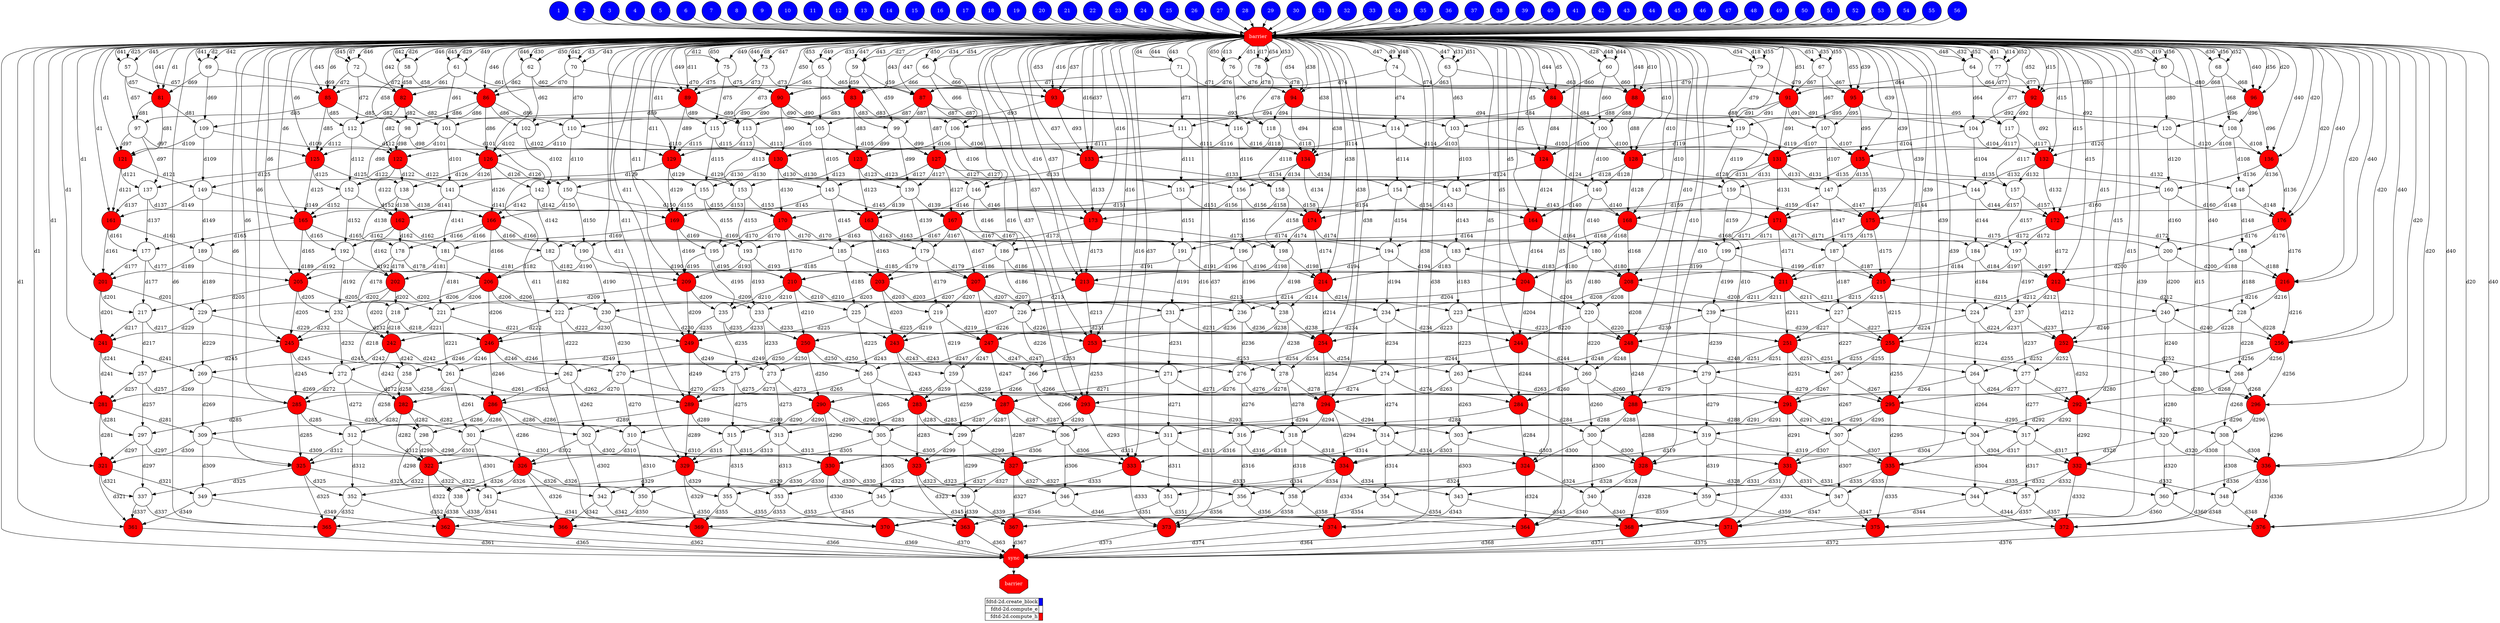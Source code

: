 digraph {
  rankdir=TB;
  labeljust="l";
  subgraph dependence_graph {
    ranksep=0.20;
    node[height=0.75];

1[shape=circle, style=filled fillcolor="#0000ff" fontcolor="#ffffff"];
2[shape=circle, style=filled fillcolor="#0000ff" fontcolor="#ffffff"];
3[shape=circle, style=filled fillcolor="#0000ff" fontcolor="#ffffff"];
4[shape=circle, style=filled fillcolor="#0000ff" fontcolor="#ffffff"];
5[shape=circle, style=filled fillcolor="#0000ff" fontcolor="#ffffff"];
6[shape=circle, style=filled fillcolor="#0000ff" fontcolor="#ffffff"];
7[shape=circle, style=filled fillcolor="#0000ff" fontcolor="#ffffff"];
8[shape=circle, style=filled fillcolor="#0000ff" fontcolor="#ffffff"];
9[shape=circle, style=filled fillcolor="#0000ff" fontcolor="#ffffff"];
10[shape=circle, style=filled fillcolor="#0000ff" fontcolor="#ffffff"];
11[shape=circle, style=filled fillcolor="#0000ff" fontcolor="#ffffff"];
12[shape=circle, style=filled fillcolor="#0000ff" fontcolor="#ffffff"];
13[shape=circle, style=filled fillcolor="#0000ff" fontcolor="#ffffff"];
14[shape=circle, style=filled fillcolor="#0000ff" fontcolor="#ffffff"];
15[shape=circle, style=filled fillcolor="#0000ff" fontcolor="#ffffff"];
16[shape=circle, style=filled fillcolor="#0000ff" fontcolor="#ffffff"];
17[shape=circle, style=filled fillcolor="#0000ff" fontcolor="#ffffff"];
18[shape=circle, style=filled fillcolor="#0000ff" fontcolor="#ffffff"];
19[shape=circle, style=filled fillcolor="#0000ff" fontcolor="#ffffff"];
20[shape=circle, style=filled fillcolor="#0000ff" fontcolor="#ffffff"];
21[shape=circle, style=filled fillcolor="#0000ff" fontcolor="#ffffff"];
22[shape=circle, style=filled fillcolor="#0000ff" fontcolor="#ffffff"];
23[shape=circle, style=filled fillcolor="#0000ff" fontcolor="#ffffff"];
24[shape=circle, style=filled fillcolor="#0000ff" fontcolor="#ffffff"];
25[shape=circle, style=filled fillcolor="#0000ff" fontcolor="#ffffff"];
26[shape=circle, style=filled fillcolor="#0000ff" fontcolor="#ffffff"];
27[shape=circle, style=filled fillcolor="#0000ff" fontcolor="#ffffff"];
28[shape=circle, style=filled fillcolor="#0000ff" fontcolor="#ffffff"];
29[shape=circle, style=filled fillcolor="#0000ff" fontcolor="#ffffff"];
30[shape=circle, style=filled fillcolor="#0000ff" fontcolor="#ffffff"];
31[shape=circle, style=filled fillcolor="#0000ff" fontcolor="#ffffff"];
32[shape=circle, style=filled fillcolor="#0000ff" fontcolor="#ffffff"];
33[shape=circle, style=filled fillcolor="#0000ff" fontcolor="#ffffff"];
34[shape=circle, style=filled fillcolor="#0000ff" fontcolor="#ffffff"];
35[shape=circle, style=filled fillcolor="#0000ff" fontcolor="#ffffff"];
36[shape=circle, style=filled fillcolor="#0000ff" fontcolor="#ffffff"];
37[shape=circle, style=filled fillcolor="#0000ff" fontcolor="#ffffff"];
38[shape=circle, style=filled fillcolor="#0000ff" fontcolor="#ffffff"];
39[shape=circle, style=filled fillcolor="#0000ff" fontcolor="#ffffff"];
40[shape=circle, style=filled fillcolor="#0000ff" fontcolor="#ffffff"];
41[shape=circle, style=filled fillcolor="#0000ff" fontcolor="#ffffff"];
42[shape=circle, style=filled fillcolor="#0000ff" fontcolor="#ffffff"];
43[shape=circle, style=filled fillcolor="#0000ff" fontcolor="#ffffff"];
44[shape=circle, style=filled fillcolor="#0000ff" fontcolor="#ffffff"];
45[shape=circle, style=filled fillcolor="#0000ff" fontcolor="#ffffff"];
46[shape=circle, style=filled fillcolor="#0000ff" fontcolor="#ffffff"];
47[shape=circle, style=filled fillcolor="#0000ff" fontcolor="#ffffff"];
48[shape=circle, style=filled fillcolor="#0000ff" fontcolor="#ffffff"];
49[shape=circle, style=filled fillcolor="#0000ff" fontcolor="#ffffff"];
50[shape=circle, style=filled fillcolor="#0000ff" fontcolor="#ffffff"];
51[shape=circle, style=filled fillcolor="#0000ff" fontcolor="#ffffff"];
52[shape=circle, style=filled fillcolor="#0000ff" fontcolor="#ffffff"];
53[shape=circle, style=filled fillcolor="#0000ff" fontcolor="#ffffff"];
54[shape=circle, style=filled fillcolor="#0000ff" fontcolor="#ffffff"];
55[shape=circle, style=filled fillcolor="#0000ff" fontcolor="#ffffff"];
56[shape=circle, style=filled fillcolor="#0000ff" fontcolor="#ffffff"];
Synchro1[label="barrier", shape=octagon, style=filled fillcolor="#ff0000" fontcolor="#FFFFFF"];
1 -> Synchro1;
8 -> Synchro1;
13 -> Synchro1;
46 -> Synchro1;
43 -> Synchro1;
21 -> Synchro1;
19 -> Synchro1;
56 -> Synchro1;
22 -> Synchro1;
37 -> Synchro1;
5 -> Synchro1;
20 -> Synchro1;
7 -> Synchro1;
10 -> Synchro1;
30 -> Synchro1;
34 -> Synchro1;
36 -> Synchro1;
54 -> Synchro1;
55 -> Synchro1;
41 -> Synchro1;
53 -> Synchro1;
9 -> Synchro1;
23 -> Synchro1;
35 -> Synchro1;
15 -> Synchro1;
27 -> Synchro1;
11 -> Synchro1;
4 -> Synchro1;
33 -> Synchro1;
40 -> Synchro1;
16 -> Synchro1;
32 -> Synchro1;
28 -> Synchro1;
6 -> Synchro1;
18 -> Synchro1;
47 -> Synchro1;
49 -> Synchro1;
50 -> Synchro1;
48 -> Synchro1;
31 -> Synchro1;
52 -> Synchro1;
39 -> Synchro1;
14 -> Synchro1;
51 -> Synchro1;
12 -> Synchro1;
42 -> Synchro1;
45 -> Synchro1;
3 -> Synchro1;
2 -> Synchro1;
25 -> Synchro1;
29 -> Synchro1;
17 -> Synchro1;
44 -> Synchro1;
24 -> Synchro1;
26 -> Synchro1;
38 -> Synchro1;
57[shape=circle, style=filled fillcolor="#ffffff" fontcolor="#000000"];
Synchro1 -> 57[ label="d25" ];
Synchro1 -> 57[ label="d45" ];
Synchro1 -> 57[ label="d41" ];
58[shape=circle, style=filled fillcolor="#ffffff" fontcolor="#000000"];
Synchro1 -> 58[ label="d26" ];
Synchro1 -> 58[ label="d46" ];
Synchro1 -> 58[ label="d42" ];
59[shape=circle, style=filled fillcolor="#ffffff" fontcolor="#000000"];
Synchro1 -> 59[ label="d27" ];
Synchro1 -> 59[ label="d47" ];
Synchro1 -> 59[ label="d43" ];
60[shape=circle, style=filled fillcolor="#ffffff" fontcolor="#000000"];
Synchro1 -> 60[ label="d28" ];
Synchro1 -> 60[ label="d48" ];
Synchro1 -> 60[ label="d44" ];
61[shape=circle, style=filled fillcolor="#ffffff" fontcolor="#000000"];
Synchro1 -> 61[ label="d29" ];
Synchro1 -> 61[ label="d49" ];
Synchro1 -> 61[ label="d45" ];
62[shape=circle, style=filled fillcolor="#ffffff" fontcolor="#000000"];
Synchro1 -> 62[ label="d30" ];
Synchro1 -> 62[ label="d50" ];
Synchro1 -> 62[ label="d46" ];
63[shape=circle, style=filled fillcolor="#ffffff" fontcolor="#000000"];
Synchro1 -> 63[ label="d31" ];
Synchro1 -> 63[ label="d51" ];
Synchro1 -> 63[ label="d47" ];
64[shape=circle, style=filled fillcolor="#ffffff" fontcolor="#000000"];
Synchro1 -> 64[ label="d32" ];
Synchro1 -> 64[ label="d52" ];
Synchro1 -> 64[ label="d48" ];
65[shape=circle, style=filled fillcolor="#ffffff" fontcolor="#000000"];
Synchro1 -> 65[ label="d33" ];
Synchro1 -> 65[ label="d53" ];
Synchro1 -> 65[ label="d49" ];
66[shape=circle, style=filled fillcolor="#ffffff" fontcolor="#000000"];
Synchro1 -> 66[ label="d34" ];
Synchro1 -> 66[ label="d54" ];
Synchro1 -> 66[ label="d50" ];
67[shape=circle, style=filled fillcolor="#ffffff" fontcolor="#000000"];
Synchro1 -> 67[ label="d35" ];
Synchro1 -> 67[ label="d55" ];
Synchro1 -> 67[ label="d51" ];
68[shape=circle, style=filled fillcolor="#ffffff" fontcolor="#000000"];
Synchro1 -> 68[ label="d36" ];
Synchro1 -> 68[ label="d56" ];
Synchro1 -> 68[ label="d52" ];
69[shape=circle, style=filled fillcolor="#ffffff" fontcolor="#000000"];
Synchro1 -> 69[ label="d2" ];
Synchro1 -> 69[ label="d42" ];
Synchro1 -> 69[ label="d41" ];
70[shape=circle, style=filled fillcolor="#ffffff" fontcolor="#000000"];
Synchro1 -> 70[ label="d3" ];
Synchro1 -> 70[ label="d43" ];
Synchro1 -> 70[ label="d42" ];
71[shape=circle, style=filled fillcolor="#ffffff" fontcolor="#000000"];
Synchro1 -> 71[ label="d4" ];
Synchro1 -> 71[ label="d44" ];
Synchro1 -> 71[ label="d43" ];
72[shape=circle, style=filled fillcolor="#ffffff" fontcolor="#000000"];
Synchro1 -> 72[ label="d7" ];
Synchro1 -> 72[ label="d46" ];
Synchro1 -> 72[ label="d45" ];
73[shape=circle, style=filled fillcolor="#ffffff" fontcolor="#000000"];
Synchro1 -> 73[ label="d8" ];
Synchro1 -> 73[ label="d47" ];
Synchro1 -> 73[ label="d46" ];
74[shape=circle, style=filled fillcolor="#ffffff" fontcolor="#000000"];
Synchro1 -> 74[ label="d9" ];
Synchro1 -> 74[ label="d48" ];
Synchro1 -> 74[ label="d47" ];
75[shape=circle, style=filled fillcolor="#ffffff" fontcolor="#000000"];
Synchro1 -> 75[ label="d12" ];
Synchro1 -> 75[ label="d50" ];
Synchro1 -> 75[ label="d49" ];
76[shape=circle, style=filled fillcolor="#ffffff" fontcolor="#000000"];
Synchro1 -> 76[ label="d13" ];
Synchro1 -> 76[ label="d51" ];
Synchro1 -> 76[ label="d50" ];
77[shape=circle, style=filled fillcolor="#ffffff" fontcolor="#000000"];
Synchro1 -> 77[ label="d14" ];
Synchro1 -> 77[ label="d52" ];
Synchro1 -> 77[ label="d51" ];
78[shape=circle, style=filled fillcolor="#ffffff" fontcolor="#000000"];
Synchro1 -> 78[ label="d17" ];
Synchro1 -> 78[ label="d54" ];
Synchro1 -> 78[ label="d53" ];
79[shape=circle, style=filled fillcolor="#ffffff" fontcolor="#000000"];
Synchro1 -> 79[ label="d18" ];
Synchro1 -> 79[ label="d55" ];
Synchro1 -> 79[ label="d54" ];
80[shape=circle, style=filled fillcolor="#ffffff" fontcolor="#000000"];
Synchro1 -> 80[ label="d19" ];
Synchro1 -> 80[ label="d56" ];
Synchro1 -> 80[ label="d55" ];
81[shape=circle, style=filled fillcolor="#ff0000" fontcolor="#000000"];
Synchro1 -> 81[ label="d41" ];
69 -> 81[ label="d69" ];
Synchro1 -> 81[ label="d1" ];
57 -> 81[ label="d57" ];
82[shape=circle, style=filled fillcolor="#ff0000" fontcolor="#000000"];
Synchro1 -> 82[ label="d42" ];
70 -> 82[ label="d70" ];
69 -> 82[ label="d69" ];
58 -> 82[ label="d58" ];
83[shape=circle, style=filled fillcolor="#ff0000" fontcolor="#000000"];
Synchro1 -> 83[ label="d43" ];
71 -> 83[ label="d71" ];
70 -> 83[ label="d70" ];
59 -> 83[ label="d59" ];
84[shape=circle, style=filled fillcolor="#ff0000" fontcolor="#000000"];
Synchro1 -> 84[ label="d44" ];
Synchro1 -> 84[ label="d5" ];
71 -> 84[ label="d71" ];
60 -> 84[ label="d60" ];
85[shape=circle, style=filled fillcolor="#ff0000" fontcolor="#000000"];
Synchro1 -> 85[ label="d45" ];
72 -> 85[ label="d72" ];
Synchro1 -> 85[ label="d6" ];
61 -> 85[ label="d61" ];
57 -> 85[ label="d57" ];
86[shape=circle, style=filled fillcolor="#ff0000" fontcolor="#000000"];
Synchro1 -> 86[ label="d46" ];
73 -> 86[ label="d73" ];
72 -> 86[ label="d72" ];
62 -> 86[ label="d62" ];
58 -> 86[ label="d58" ];
87[shape=circle, style=filled fillcolor="#ff0000" fontcolor="#000000"];
Synchro1 -> 87[ label="d47" ];
74 -> 87[ label="d74" ];
73 -> 87[ label="d73" ];
63 -> 87[ label="d63" ];
59 -> 87[ label="d59" ];
88[shape=circle, style=filled fillcolor="#ff0000" fontcolor="#000000"];
Synchro1 -> 88[ label="d48" ];
Synchro1 -> 88[ label="d10" ];
74 -> 88[ label="d74" ];
64 -> 88[ label="d64" ];
60 -> 88[ label="d60" ];
89[shape=circle, style=filled fillcolor="#ff0000" fontcolor="#000000"];
Synchro1 -> 89[ label="d49" ];
75 -> 89[ label="d75" ];
Synchro1 -> 89[ label="d11" ];
65 -> 89[ label="d65" ];
61 -> 89[ label="d61" ];
90[shape=circle, style=filled fillcolor="#ff0000" fontcolor="#000000"];
Synchro1 -> 90[ label="d50" ];
76 -> 90[ label="d76" ];
75 -> 90[ label="d75" ];
66 -> 90[ label="d66" ];
62 -> 90[ label="d62" ];
91[shape=circle, style=filled fillcolor="#ff0000" fontcolor="#000000"];
Synchro1 -> 91[ label="d51" ];
77 -> 91[ label="d77" ];
76 -> 91[ label="d76" ];
67 -> 91[ label="d67" ];
63 -> 91[ label="d63" ];
92[shape=circle, style=filled fillcolor="#ff0000" fontcolor="#000000"];
Synchro1 -> 92[ label="d52" ];
Synchro1 -> 92[ label="d15" ];
77 -> 92[ label="d77" ];
68 -> 92[ label="d68" ];
64 -> 92[ label="d64" ];
93[shape=circle, style=filled fillcolor="#ff0000" fontcolor="#000000"];
Synchro1 -> 93[ label="d53" ];
78 -> 93[ label="d78" ];
Synchro1 -> 93[ label="d16" ];
Synchro1 -> 93[ label="d37" ];
65 -> 93[ label="d65" ];
94[shape=circle, style=filled fillcolor="#ff0000" fontcolor="#000000"];
Synchro1 -> 94[ label="d54" ];
79 -> 94[ label="d79" ];
78 -> 94[ label="d78" ];
Synchro1 -> 94[ label="d38" ];
66 -> 94[ label="d66" ];
95[shape=circle, style=filled fillcolor="#ff0000" fontcolor="#000000"];
Synchro1 -> 95[ label="d55" ];
80 -> 95[ label="d80" ];
79 -> 95[ label="d79" ];
Synchro1 -> 95[ label="d39" ];
67 -> 95[ label="d67" ];
96[shape=circle, style=filled fillcolor="#ff0000" fontcolor="#000000"];
Synchro1 -> 96[ label="d56" ];
Synchro1 -> 96[ label="d20" ];
80 -> 96[ label="d80" ];
Synchro1 -> 96[ label="d40" ];
68 -> 96[ label="d68" ];
97[shape=circle, style=filled fillcolor="#ffffff" fontcolor="#000000"];
57 -> 97[ label="d57" ];
85 -> 97[ label="d85" ];
81 -> 97[ label="d81" ];
98[shape=circle, style=filled fillcolor="#ffffff" fontcolor="#000000"];
58 -> 98[ label="d58" ];
86 -> 98[ label="d86" ];
82 -> 98[ label="d82" ];
99[shape=circle, style=filled fillcolor="#ffffff" fontcolor="#000000"];
59 -> 99[ label="d59" ];
87 -> 99[ label="d87" ];
83 -> 99[ label="d83" ];
100[shape=circle, style=filled fillcolor="#ffffff" fontcolor="#000000"];
60 -> 100[ label="d60" ];
88 -> 100[ label="d88" ];
84 -> 100[ label="d84" ];
101[shape=circle, style=filled fillcolor="#ffffff" fontcolor="#000000"];
61 -> 101[ label="d61" ];
89 -> 101[ label="d89" ];
85 -> 101[ label="d85" ];
102[shape=circle, style=filled fillcolor="#ffffff" fontcolor="#000000"];
62 -> 102[ label="d62" ];
90 -> 102[ label="d90" ];
86 -> 102[ label="d86" ];
103[shape=circle, style=filled fillcolor="#ffffff" fontcolor="#000000"];
63 -> 103[ label="d63" ];
91 -> 103[ label="d91" ];
87 -> 103[ label="d87" ];
104[shape=circle, style=filled fillcolor="#ffffff" fontcolor="#000000"];
64 -> 104[ label="d64" ];
92 -> 104[ label="d92" ];
88 -> 104[ label="d88" ];
105[shape=circle, style=filled fillcolor="#ffffff" fontcolor="#000000"];
65 -> 105[ label="d65" ];
93 -> 105[ label="d93" ];
89 -> 105[ label="d89" ];
106[shape=circle, style=filled fillcolor="#ffffff" fontcolor="#000000"];
66 -> 106[ label="d66" ];
94 -> 106[ label="d94" ];
90 -> 106[ label="d90" ];
107[shape=circle, style=filled fillcolor="#ffffff" fontcolor="#000000"];
67 -> 107[ label="d67" ];
95 -> 107[ label="d95" ];
91 -> 107[ label="d91" ];
108[shape=circle, style=filled fillcolor="#ffffff" fontcolor="#000000"];
68 -> 108[ label="d68" ];
96 -> 108[ label="d96" ];
92 -> 108[ label="d92" ];
109[shape=circle, style=filled fillcolor="#ffffff" fontcolor="#000000"];
69 -> 109[ label="d69" ];
82 -> 109[ label="d82" ];
81 -> 109[ label="d81" ];
110[shape=circle, style=filled fillcolor="#ffffff" fontcolor="#000000"];
70 -> 110[ label="d70" ];
83 -> 110[ label="d83" ];
82 -> 110[ label="d82" ];
111[shape=circle, style=filled fillcolor="#ffffff" fontcolor="#000000"];
71 -> 111[ label="d71" ];
84 -> 111[ label="d84" ];
83 -> 111[ label="d83" ];
112[shape=circle, style=filled fillcolor="#ffffff" fontcolor="#000000"];
72 -> 112[ label="d72" ];
86 -> 112[ label="d86" ];
85 -> 112[ label="d85" ];
113[shape=circle, style=filled fillcolor="#ffffff" fontcolor="#000000"];
73 -> 113[ label="d73" ];
87 -> 113[ label="d87" ];
86 -> 113[ label="d86" ];
114[shape=circle, style=filled fillcolor="#ffffff" fontcolor="#000000"];
74 -> 114[ label="d74" ];
88 -> 114[ label="d88" ];
87 -> 114[ label="d87" ];
115[shape=circle, style=filled fillcolor="#ffffff" fontcolor="#000000"];
75 -> 115[ label="d75" ];
90 -> 115[ label="d90" ];
89 -> 115[ label="d89" ];
116[shape=circle, style=filled fillcolor="#ffffff" fontcolor="#000000"];
76 -> 116[ label="d76" ];
91 -> 116[ label="d91" ];
90 -> 116[ label="d90" ];
117[shape=circle, style=filled fillcolor="#ffffff" fontcolor="#000000"];
77 -> 117[ label="d77" ];
92 -> 117[ label="d92" ];
91 -> 117[ label="d91" ];
118[shape=circle, style=filled fillcolor="#ffffff" fontcolor="#000000"];
78 -> 118[ label="d78" ];
94 -> 118[ label="d94" ];
93 -> 118[ label="d93" ];
119[shape=circle, style=filled fillcolor="#ffffff" fontcolor="#000000"];
79 -> 119[ label="d79" ];
95 -> 119[ label="d95" ];
94 -> 119[ label="d94" ];
120[shape=circle, style=filled fillcolor="#ffffff" fontcolor="#000000"];
80 -> 120[ label="d80" ];
96 -> 120[ label="d96" ];
95 -> 120[ label="d95" ];
121[shape=circle, style=filled fillcolor="#ff0000" fontcolor="#000000"];
81 -> 121[ label="d81" ];
109 -> 121[ label="d109" ];
Synchro1 -> 121[ label="d1" ];
97 -> 121[ label="d97" ];
122[shape=circle, style=filled fillcolor="#ff0000" fontcolor="#000000"];
82 -> 122[ label="d82" ];
110 -> 122[ label="d110" ];
109 -> 122[ label="d109" ];
98 -> 122[ label="d98" ];
123[shape=circle, style=filled fillcolor="#ff0000" fontcolor="#000000"];
83 -> 123[ label="d83" ];
111 -> 123[ label="d111" ];
110 -> 123[ label="d110" ];
99 -> 123[ label="d99" ];
124[shape=circle, style=filled fillcolor="#ff0000" fontcolor="#000000"];
84 -> 124[ label="d84" ];
Synchro1 -> 124[ label="d5" ];
111 -> 124[ label="d111" ];
100 -> 124[ label="d100" ];
125[shape=circle, style=filled fillcolor="#ff0000" fontcolor="#000000"];
85 -> 125[ label="d85" ];
112 -> 125[ label="d112" ];
Synchro1 -> 125[ label="d6" ];
101 -> 125[ label="d101" ];
97 -> 125[ label="d97" ];
126[shape=circle, style=filled fillcolor="#ff0000" fontcolor="#000000"];
86 -> 126[ label="d86" ];
113 -> 126[ label="d113" ];
112 -> 126[ label="d112" ];
102 -> 126[ label="d102" ];
98 -> 126[ label="d98" ];
127[shape=circle, style=filled fillcolor="#ff0000" fontcolor="#000000"];
87 -> 127[ label="d87" ];
114 -> 127[ label="d114" ];
113 -> 127[ label="d113" ];
103 -> 127[ label="d103" ];
99 -> 127[ label="d99" ];
128[shape=circle, style=filled fillcolor="#ff0000" fontcolor="#000000"];
88 -> 128[ label="d88" ];
Synchro1 -> 128[ label="d10" ];
114 -> 128[ label="d114" ];
104 -> 128[ label="d104" ];
100 -> 128[ label="d100" ];
129[shape=circle, style=filled fillcolor="#ff0000" fontcolor="#000000"];
89 -> 129[ label="d89" ];
115 -> 129[ label="d115" ];
Synchro1 -> 129[ label="d11" ];
105 -> 129[ label="d105" ];
101 -> 129[ label="d101" ];
130[shape=circle, style=filled fillcolor="#ff0000" fontcolor="#000000"];
90 -> 130[ label="d90" ];
116 -> 130[ label="d116" ];
115 -> 130[ label="d115" ];
106 -> 130[ label="d106" ];
102 -> 130[ label="d102" ];
131[shape=circle, style=filled fillcolor="#ff0000" fontcolor="#000000"];
91 -> 131[ label="d91" ];
117 -> 131[ label="d117" ];
116 -> 131[ label="d116" ];
107 -> 131[ label="d107" ];
103 -> 131[ label="d103" ];
132[shape=circle, style=filled fillcolor="#ff0000" fontcolor="#000000"];
92 -> 132[ label="d92" ];
Synchro1 -> 132[ label="d15" ];
117 -> 132[ label="d117" ];
108 -> 132[ label="d108" ];
104 -> 132[ label="d104" ];
133[shape=circle, style=filled fillcolor="#ff0000" fontcolor="#000000"];
93 -> 133[ label="d93" ];
118 -> 133[ label="d118" ];
Synchro1 -> 133[ label="d16" ];
Synchro1 -> 133[ label="d37" ];
105 -> 133[ label="d105" ];
134[shape=circle, style=filled fillcolor="#ff0000" fontcolor="#000000"];
94 -> 134[ label="d94" ];
119 -> 134[ label="d119" ];
118 -> 134[ label="d118" ];
Synchro1 -> 134[ label="d38" ];
106 -> 134[ label="d106" ];
135[shape=circle, style=filled fillcolor="#ff0000" fontcolor="#000000"];
95 -> 135[ label="d95" ];
120 -> 135[ label="d120" ];
119 -> 135[ label="d119" ];
Synchro1 -> 135[ label="d39" ];
107 -> 135[ label="d107" ];
136[shape=circle, style=filled fillcolor="#ff0000" fontcolor="#000000"];
96 -> 136[ label="d96" ];
Synchro1 -> 136[ label="d20" ];
120 -> 136[ label="d120" ];
Synchro1 -> 136[ label="d40" ];
108 -> 136[ label="d108" ];
137[shape=circle, style=filled fillcolor="#ffffff" fontcolor="#000000"];
97 -> 137[ label="d97" ];
125 -> 137[ label="d125" ];
121 -> 137[ label="d121" ];
138[shape=circle, style=filled fillcolor="#ffffff" fontcolor="#000000"];
98 -> 138[ label="d98" ];
126 -> 138[ label="d126" ];
122 -> 138[ label="d122" ];
139[shape=circle, style=filled fillcolor="#ffffff" fontcolor="#000000"];
99 -> 139[ label="d99" ];
127 -> 139[ label="d127" ];
123 -> 139[ label="d123" ];
140[shape=circle, style=filled fillcolor="#ffffff" fontcolor="#000000"];
100 -> 140[ label="d100" ];
128 -> 140[ label="d128" ];
124 -> 140[ label="d124" ];
141[shape=circle, style=filled fillcolor="#ffffff" fontcolor="#000000"];
101 -> 141[ label="d101" ];
129 -> 141[ label="d129" ];
125 -> 141[ label="d125" ];
142[shape=circle, style=filled fillcolor="#ffffff" fontcolor="#000000"];
102 -> 142[ label="d102" ];
130 -> 142[ label="d130" ];
126 -> 142[ label="d126" ];
143[shape=circle, style=filled fillcolor="#ffffff" fontcolor="#000000"];
103 -> 143[ label="d103" ];
131 -> 143[ label="d131" ];
127 -> 143[ label="d127" ];
144[shape=circle, style=filled fillcolor="#ffffff" fontcolor="#000000"];
104 -> 144[ label="d104" ];
132 -> 144[ label="d132" ];
128 -> 144[ label="d128" ];
145[shape=circle, style=filled fillcolor="#ffffff" fontcolor="#000000"];
105 -> 145[ label="d105" ];
133 -> 145[ label="d133" ];
129 -> 145[ label="d129" ];
146[shape=circle, style=filled fillcolor="#ffffff" fontcolor="#000000"];
106 -> 146[ label="d106" ];
134 -> 146[ label="d134" ];
130 -> 146[ label="d130" ];
147[shape=circle, style=filled fillcolor="#ffffff" fontcolor="#000000"];
107 -> 147[ label="d107" ];
135 -> 147[ label="d135" ];
131 -> 147[ label="d131" ];
148[shape=circle, style=filled fillcolor="#ffffff" fontcolor="#000000"];
108 -> 148[ label="d108" ];
136 -> 148[ label="d136" ];
132 -> 148[ label="d132" ];
149[shape=circle, style=filled fillcolor="#ffffff" fontcolor="#000000"];
109 -> 149[ label="d109" ];
122 -> 149[ label="d122" ];
121 -> 149[ label="d121" ];
150[shape=circle, style=filled fillcolor="#ffffff" fontcolor="#000000"];
110 -> 150[ label="d110" ];
123 -> 150[ label="d123" ];
122 -> 150[ label="d122" ];
151[shape=circle, style=filled fillcolor="#ffffff" fontcolor="#000000"];
111 -> 151[ label="d111" ];
124 -> 151[ label="d124" ];
123 -> 151[ label="d123" ];
152[shape=circle, style=filled fillcolor="#ffffff" fontcolor="#000000"];
112 -> 152[ label="d112" ];
126 -> 152[ label="d126" ];
125 -> 152[ label="d125" ];
153[shape=circle, style=filled fillcolor="#ffffff" fontcolor="#000000"];
113 -> 153[ label="d113" ];
127 -> 153[ label="d127" ];
126 -> 153[ label="d126" ];
154[shape=circle, style=filled fillcolor="#ffffff" fontcolor="#000000"];
114 -> 154[ label="d114" ];
128 -> 154[ label="d128" ];
127 -> 154[ label="d127" ];
155[shape=circle, style=filled fillcolor="#ffffff" fontcolor="#000000"];
115 -> 155[ label="d115" ];
130 -> 155[ label="d130" ];
129 -> 155[ label="d129" ];
156[shape=circle, style=filled fillcolor="#ffffff" fontcolor="#000000"];
116 -> 156[ label="d116" ];
131 -> 156[ label="d131" ];
130 -> 156[ label="d130" ];
157[shape=circle, style=filled fillcolor="#ffffff" fontcolor="#000000"];
117 -> 157[ label="d117" ];
132 -> 157[ label="d132" ];
131 -> 157[ label="d131" ];
158[shape=circle, style=filled fillcolor="#ffffff" fontcolor="#000000"];
118 -> 158[ label="d118" ];
134 -> 158[ label="d134" ];
133 -> 158[ label="d133" ];
159[shape=circle, style=filled fillcolor="#ffffff" fontcolor="#000000"];
119 -> 159[ label="d119" ];
135 -> 159[ label="d135" ];
134 -> 159[ label="d134" ];
160[shape=circle, style=filled fillcolor="#ffffff" fontcolor="#000000"];
120 -> 160[ label="d120" ];
136 -> 160[ label="d136" ];
135 -> 160[ label="d135" ];
161[shape=circle, style=filled fillcolor="#ff0000" fontcolor="#000000"];
121 -> 161[ label="d121" ];
149 -> 161[ label="d149" ];
Synchro1 -> 161[ label="d1" ];
137 -> 161[ label="d137" ];
162[shape=circle, style=filled fillcolor="#ff0000" fontcolor="#000000"];
122 -> 162[ label="d122" ];
150 -> 162[ label="d150" ];
149 -> 162[ label="d149" ];
138 -> 162[ label="d138" ];
163[shape=circle, style=filled fillcolor="#ff0000" fontcolor="#000000"];
123 -> 163[ label="d123" ];
151 -> 163[ label="d151" ];
150 -> 163[ label="d150" ];
139 -> 163[ label="d139" ];
164[shape=circle, style=filled fillcolor="#ff0000" fontcolor="#000000"];
124 -> 164[ label="d124" ];
Synchro1 -> 164[ label="d5" ];
151 -> 164[ label="d151" ];
140 -> 164[ label="d140" ];
165[shape=circle, style=filled fillcolor="#ff0000" fontcolor="#000000"];
125 -> 165[ label="d125" ];
152 -> 165[ label="d152" ];
Synchro1 -> 165[ label="d6" ];
141 -> 165[ label="d141" ];
137 -> 165[ label="d137" ];
166[shape=circle, style=filled fillcolor="#ff0000" fontcolor="#000000"];
126 -> 166[ label="d126" ];
153 -> 166[ label="d153" ];
152 -> 166[ label="d152" ];
142 -> 166[ label="d142" ];
138 -> 166[ label="d138" ];
167[shape=circle, style=filled fillcolor="#ff0000" fontcolor="#000000"];
127 -> 167[ label="d127" ];
154 -> 167[ label="d154" ];
153 -> 167[ label="d153" ];
143 -> 167[ label="d143" ];
139 -> 167[ label="d139" ];
168[shape=circle, style=filled fillcolor="#ff0000" fontcolor="#000000"];
128 -> 168[ label="d128" ];
Synchro1 -> 168[ label="d10" ];
154 -> 168[ label="d154" ];
144 -> 168[ label="d144" ];
140 -> 168[ label="d140" ];
169[shape=circle, style=filled fillcolor="#ff0000" fontcolor="#000000"];
129 -> 169[ label="d129" ];
155 -> 169[ label="d155" ];
Synchro1 -> 169[ label="d11" ];
145 -> 169[ label="d145" ];
141 -> 169[ label="d141" ];
170[shape=circle, style=filled fillcolor="#ff0000" fontcolor="#000000"];
130 -> 170[ label="d130" ];
156 -> 170[ label="d156" ];
155 -> 170[ label="d155" ];
146 -> 170[ label="d146" ];
142 -> 170[ label="d142" ];
171[shape=circle, style=filled fillcolor="#ff0000" fontcolor="#000000"];
131 -> 171[ label="d131" ];
157 -> 171[ label="d157" ];
156 -> 171[ label="d156" ];
147 -> 171[ label="d147" ];
143 -> 171[ label="d143" ];
172[shape=circle, style=filled fillcolor="#ff0000" fontcolor="#000000"];
132 -> 172[ label="d132" ];
Synchro1 -> 172[ label="d15" ];
157 -> 172[ label="d157" ];
148 -> 172[ label="d148" ];
144 -> 172[ label="d144" ];
173[shape=circle, style=filled fillcolor="#ff0000" fontcolor="#000000"];
133 -> 173[ label="d133" ];
158 -> 173[ label="d158" ];
Synchro1 -> 173[ label="d16" ];
Synchro1 -> 173[ label="d37" ];
145 -> 173[ label="d145" ];
174[shape=circle, style=filled fillcolor="#ff0000" fontcolor="#000000"];
134 -> 174[ label="d134" ];
159 -> 174[ label="d159" ];
158 -> 174[ label="d158" ];
Synchro1 -> 174[ label="d38" ];
146 -> 174[ label="d146" ];
175[shape=circle, style=filled fillcolor="#ff0000" fontcolor="#000000"];
135 -> 175[ label="d135" ];
160 -> 175[ label="d160" ];
159 -> 175[ label="d159" ];
Synchro1 -> 175[ label="d39" ];
147 -> 175[ label="d147" ];
176[shape=circle, style=filled fillcolor="#ff0000" fontcolor="#000000"];
136 -> 176[ label="d136" ];
Synchro1 -> 176[ label="d20" ];
160 -> 176[ label="d160" ];
Synchro1 -> 176[ label="d40" ];
148 -> 176[ label="d148" ];
177[shape=circle, style=filled fillcolor="#ffffff" fontcolor="#000000"];
137 -> 177[ label="d137" ];
165 -> 177[ label="d165" ];
161 -> 177[ label="d161" ];
178[shape=circle, style=filled fillcolor="#ffffff" fontcolor="#000000"];
138 -> 178[ label="d138" ];
166 -> 178[ label="d166" ];
162 -> 178[ label="d162" ];
179[shape=circle, style=filled fillcolor="#ffffff" fontcolor="#000000"];
139 -> 179[ label="d139" ];
167 -> 179[ label="d167" ];
163 -> 179[ label="d163" ];
180[shape=circle, style=filled fillcolor="#ffffff" fontcolor="#000000"];
140 -> 180[ label="d140" ];
168 -> 180[ label="d168" ];
164 -> 180[ label="d164" ];
181[shape=circle, style=filled fillcolor="#ffffff" fontcolor="#000000"];
141 -> 181[ label="d141" ];
169 -> 181[ label="d169" ];
165 -> 181[ label="d165" ];
182[shape=circle, style=filled fillcolor="#ffffff" fontcolor="#000000"];
142 -> 182[ label="d142" ];
170 -> 182[ label="d170" ];
166 -> 182[ label="d166" ];
183[shape=circle, style=filled fillcolor="#ffffff" fontcolor="#000000"];
143 -> 183[ label="d143" ];
171 -> 183[ label="d171" ];
167 -> 183[ label="d167" ];
184[shape=circle, style=filled fillcolor="#ffffff" fontcolor="#000000"];
144 -> 184[ label="d144" ];
172 -> 184[ label="d172" ];
168 -> 184[ label="d168" ];
185[shape=circle, style=filled fillcolor="#ffffff" fontcolor="#000000"];
145 -> 185[ label="d145" ];
173 -> 185[ label="d173" ];
169 -> 185[ label="d169" ];
186[shape=circle, style=filled fillcolor="#ffffff" fontcolor="#000000"];
146 -> 186[ label="d146" ];
174 -> 186[ label="d174" ];
170 -> 186[ label="d170" ];
187[shape=circle, style=filled fillcolor="#ffffff" fontcolor="#000000"];
147 -> 187[ label="d147" ];
175 -> 187[ label="d175" ];
171 -> 187[ label="d171" ];
188[shape=circle, style=filled fillcolor="#ffffff" fontcolor="#000000"];
148 -> 188[ label="d148" ];
176 -> 188[ label="d176" ];
172 -> 188[ label="d172" ];
189[shape=circle, style=filled fillcolor="#ffffff" fontcolor="#000000"];
149 -> 189[ label="d149" ];
162 -> 189[ label="d162" ];
161 -> 189[ label="d161" ];
190[shape=circle, style=filled fillcolor="#ffffff" fontcolor="#000000"];
150 -> 190[ label="d150" ];
163 -> 190[ label="d163" ];
162 -> 190[ label="d162" ];
191[shape=circle, style=filled fillcolor="#ffffff" fontcolor="#000000"];
151 -> 191[ label="d151" ];
164 -> 191[ label="d164" ];
163 -> 191[ label="d163" ];
192[shape=circle, style=filled fillcolor="#ffffff" fontcolor="#000000"];
152 -> 192[ label="d152" ];
166 -> 192[ label="d166" ];
165 -> 192[ label="d165" ];
193[shape=circle, style=filled fillcolor="#ffffff" fontcolor="#000000"];
153 -> 193[ label="d153" ];
167 -> 193[ label="d167" ];
166 -> 193[ label="d166" ];
194[shape=circle, style=filled fillcolor="#ffffff" fontcolor="#000000"];
154 -> 194[ label="d154" ];
168 -> 194[ label="d168" ];
167 -> 194[ label="d167" ];
195[shape=circle, style=filled fillcolor="#ffffff" fontcolor="#000000"];
155 -> 195[ label="d155" ];
170 -> 195[ label="d170" ];
169 -> 195[ label="d169" ];
196[shape=circle, style=filled fillcolor="#ffffff" fontcolor="#000000"];
156 -> 196[ label="d156" ];
171 -> 196[ label="d171" ];
170 -> 196[ label="d170" ];
197[shape=circle, style=filled fillcolor="#ffffff" fontcolor="#000000"];
157 -> 197[ label="d157" ];
172 -> 197[ label="d172" ];
171 -> 197[ label="d171" ];
198[shape=circle, style=filled fillcolor="#ffffff" fontcolor="#000000"];
158 -> 198[ label="d158" ];
174 -> 198[ label="d174" ];
173 -> 198[ label="d173" ];
199[shape=circle, style=filled fillcolor="#ffffff" fontcolor="#000000"];
159 -> 199[ label="d159" ];
175 -> 199[ label="d175" ];
174 -> 199[ label="d174" ];
200[shape=circle, style=filled fillcolor="#ffffff" fontcolor="#000000"];
160 -> 200[ label="d160" ];
176 -> 200[ label="d176" ];
175 -> 200[ label="d175" ];
201[shape=circle, style=filled fillcolor="#ff0000" fontcolor="#000000"];
161 -> 201[ label="d161" ];
189 -> 201[ label="d189" ];
Synchro1 -> 201[ label="d1" ];
177 -> 201[ label="d177" ];
202[shape=circle, style=filled fillcolor="#ff0000" fontcolor="#000000"];
162 -> 202[ label="d162" ];
190 -> 202[ label="d190" ];
189 -> 202[ label="d189" ];
178 -> 202[ label="d178" ];
203[shape=circle, style=filled fillcolor="#ff0000" fontcolor="#000000"];
163 -> 203[ label="d163" ];
191 -> 203[ label="d191" ];
190 -> 203[ label="d190" ];
179 -> 203[ label="d179" ];
204[shape=circle, style=filled fillcolor="#ff0000" fontcolor="#000000"];
164 -> 204[ label="d164" ];
Synchro1 -> 204[ label="d5" ];
191 -> 204[ label="d191" ];
180 -> 204[ label="d180" ];
205[shape=circle, style=filled fillcolor="#ff0000" fontcolor="#000000"];
165 -> 205[ label="d165" ];
192 -> 205[ label="d192" ];
Synchro1 -> 205[ label="d6" ];
181 -> 205[ label="d181" ];
177 -> 205[ label="d177" ];
206[shape=circle, style=filled fillcolor="#ff0000" fontcolor="#000000"];
166 -> 206[ label="d166" ];
193 -> 206[ label="d193" ];
192 -> 206[ label="d192" ];
182 -> 206[ label="d182" ];
178 -> 206[ label="d178" ];
207[shape=circle, style=filled fillcolor="#ff0000" fontcolor="#000000"];
167 -> 207[ label="d167" ];
194 -> 207[ label="d194" ];
193 -> 207[ label="d193" ];
183 -> 207[ label="d183" ];
179 -> 207[ label="d179" ];
208[shape=circle, style=filled fillcolor="#ff0000" fontcolor="#000000"];
168 -> 208[ label="d168" ];
Synchro1 -> 208[ label="d10" ];
194 -> 208[ label="d194" ];
184 -> 208[ label="d184" ];
180 -> 208[ label="d180" ];
209[shape=circle, style=filled fillcolor="#ff0000" fontcolor="#000000"];
169 -> 209[ label="d169" ];
195 -> 209[ label="d195" ];
Synchro1 -> 209[ label="d11" ];
185 -> 209[ label="d185" ];
181 -> 209[ label="d181" ];
210[shape=circle, style=filled fillcolor="#ff0000" fontcolor="#000000"];
170 -> 210[ label="d170" ];
196 -> 210[ label="d196" ];
195 -> 210[ label="d195" ];
186 -> 210[ label="d186" ];
182 -> 210[ label="d182" ];
211[shape=circle, style=filled fillcolor="#ff0000" fontcolor="#000000"];
171 -> 211[ label="d171" ];
197 -> 211[ label="d197" ];
196 -> 211[ label="d196" ];
187 -> 211[ label="d187" ];
183 -> 211[ label="d183" ];
212[shape=circle, style=filled fillcolor="#ff0000" fontcolor="#000000"];
172 -> 212[ label="d172" ];
Synchro1 -> 212[ label="d15" ];
197 -> 212[ label="d197" ];
188 -> 212[ label="d188" ];
184 -> 212[ label="d184" ];
213[shape=circle, style=filled fillcolor="#ff0000" fontcolor="#000000"];
173 -> 213[ label="d173" ];
198 -> 213[ label="d198" ];
Synchro1 -> 213[ label="d16" ];
Synchro1 -> 213[ label="d37" ];
185 -> 213[ label="d185" ];
214[shape=circle, style=filled fillcolor="#ff0000" fontcolor="#000000"];
174 -> 214[ label="d174" ];
199 -> 214[ label="d199" ];
198 -> 214[ label="d198" ];
Synchro1 -> 214[ label="d38" ];
186 -> 214[ label="d186" ];
215[shape=circle, style=filled fillcolor="#ff0000" fontcolor="#000000"];
175 -> 215[ label="d175" ];
200 -> 215[ label="d200" ];
199 -> 215[ label="d199" ];
Synchro1 -> 215[ label="d39" ];
187 -> 215[ label="d187" ];
216[shape=circle, style=filled fillcolor="#ff0000" fontcolor="#000000"];
176 -> 216[ label="d176" ];
Synchro1 -> 216[ label="d20" ];
200 -> 216[ label="d200" ];
Synchro1 -> 216[ label="d40" ];
188 -> 216[ label="d188" ];
217[shape=circle, style=filled fillcolor="#ffffff" fontcolor="#000000"];
177 -> 217[ label="d177" ];
205 -> 217[ label="d205" ];
201 -> 217[ label="d201" ];
218[shape=circle, style=filled fillcolor="#ffffff" fontcolor="#000000"];
178 -> 218[ label="d178" ];
206 -> 218[ label="d206" ];
202 -> 218[ label="d202" ];
219[shape=circle, style=filled fillcolor="#ffffff" fontcolor="#000000"];
179 -> 219[ label="d179" ];
207 -> 219[ label="d207" ];
203 -> 219[ label="d203" ];
220[shape=circle, style=filled fillcolor="#ffffff" fontcolor="#000000"];
180 -> 220[ label="d180" ];
208 -> 220[ label="d208" ];
204 -> 220[ label="d204" ];
221[shape=circle, style=filled fillcolor="#ffffff" fontcolor="#000000"];
181 -> 221[ label="d181" ];
209 -> 221[ label="d209" ];
205 -> 221[ label="d205" ];
222[shape=circle, style=filled fillcolor="#ffffff" fontcolor="#000000"];
182 -> 222[ label="d182" ];
210 -> 222[ label="d210" ];
206 -> 222[ label="d206" ];
223[shape=circle, style=filled fillcolor="#ffffff" fontcolor="#000000"];
183 -> 223[ label="d183" ];
211 -> 223[ label="d211" ];
207 -> 223[ label="d207" ];
224[shape=circle, style=filled fillcolor="#ffffff" fontcolor="#000000"];
184 -> 224[ label="d184" ];
212 -> 224[ label="d212" ];
208 -> 224[ label="d208" ];
225[shape=circle, style=filled fillcolor="#ffffff" fontcolor="#000000"];
185 -> 225[ label="d185" ];
213 -> 225[ label="d213" ];
209 -> 225[ label="d209" ];
226[shape=circle, style=filled fillcolor="#ffffff" fontcolor="#000000"];
186 -> 226[ label="d186" ];
214 -> 226[ label="d214" ];
210 -> 226[ label="d210" ];
227[shape=circle, style=filled fillcolor="#ffffff" fontcolor="#000000"];
187 -> 227[ label="d187" ];
215 -> 227[ label="d215" ];
211 -> 227[ label="d211" ];
228[shape=circle, style=filled fillcolor="#ffffff" fontcolor="#000000"];
188 -> 228[ label="d188" ];
216 -> 228[ label="d216" ];
212 -> 228[ label="d212" ];
229[shape=circle, style=filled fillcolor="#ffffff" fontcolor="#000000"];
189 -> 229[ label="d189" ];
202 -> 229[ label="d202" ];
201 -> 229[ label="d201" ];
230[shape=circle, style=filled fillcolor="#ffffff" fontcolor="#000000"];
190 -> 230[ label="d190" ];
203 -> 230[ label="d203" ];
202 -> 230[ label="d202" ];
231[shape=circle, style=filled fillcolor="#ffffff" fontcolor="#000000"];
191 -> 231[ label="d191" ];
204 -> 231[ label="d204" ];
203 -> 231[ label="d203" ];
232[shape=circle, style=filled fillcolor="#ffffff" fontcolor="#000000"];
192 -> 232[ label="d192" ];
206 -> 232[ label="d206" ];
205 -> 232[ label="d205" ];
233[shape=circle, style=filled fillcolor="#ffffff" fontcolor="#000000"];
193 -> 233[ label="d193" ];
207 -> 233[ label="d207" ];
206 -> 233[ label="d206" ];
234[shape=circle, style=filled fillcolor="#ffffff" fontcolor="#000000"];
194 -> 234[ label="d194" ];
208 -> 234[ label="d208" ];
207 -> 234[ label="d207" ];
235[shape=circle, style=filled fillcolor="#ffffff" fontcolor="#000000"];
195 -> 235[ label="d195" ];
210 -> 235[ label="d210" ];
209 -> 235[ label="d209" ];
236[shape=circle, style=filled fillcolor="#ffffff" fontcolor="#000000"];
196 -> 236[ label="d196" ];
211 -> 236[ label="d211" ];
210 -> 236[ label="d210" ];
237[shape=circle, style=filled fillcolor="#ffffff" fontcolor="#000000"];
197 -> 237[ label="d197" ];
212 -> 237[ label="d212" ];
211 -> 237[ label="d211" ];
238[shape=circle, style=filled fillcolor="#ffffff" fontcolor="#000000"];
198 -> 238[ label="d198" ];
214 -> 238[ label="d214" ];
213 -> 238[ label="d213" ];
239[shape=circle, style=filled fillcolor="#ffffff" fontcolor="#000000"];
199 -> 239[ label="d199" ];
215 -> 239[ label="d215" ];
214 -> 239[ label="d214" ];
240[shape=circle, style=filled fillcolor="#ffffff" fontcolor="#000000"];
200 -> 240[ label="d200" ];
216 -> 240[ label="d216" ];
215 -> 240[ label="d215" ];
241[shape=circle, style=filled fillcolor="#ff0000" fontcolor="#000000"];
201 -> 241[ label="d201" ];
229 -> 241[ label="d229" ];
Synchro1 -> 241[ label="d1" ];
217 -> 241[ label="d217" ];
242[shape=circle, style=filled fillcolor="#ff0000" fontcolor="#000000"];
202 -> 242[ label="d202" ];
230 -> 242[ label="d230" ];
229 -> 242[ label="d229" ];
218 -> 242[ label="d218" ];
243[shape=circle, style=filled fillcolor="#ff0000" fontcolor="#000000"];
203 -> 243[ label="d203" ];
231 -> 243[ label="d231" ];
230 -> 243[ label="d230" ];
219 -> 243[ label="d219" ];
244[shape=circle, style=filled fillcolor="#ff0000" fontcolor="#000000"];
204 -> 244[ label="d204" ];
Synchro1 -> 244[ label="d5" ];
231 -> 244[ label="d231" ];
220 -> 244[ label="d220" ];
245[shape=circle, style=filled fillcolor="#ff0000" fontcolor="#000000"];
205 -> 245[ label="d205" ];
232 -> 245[ label="d232" ];
Synchro1 -> 245[ label="d6" ];
221 -> 245[ label="d221" ];
217 -> 245[ label="d217" ];
246[shape=circle, style=filled fillcolor="#ff0000" fontcolor="#000000"];
206 -> 246[ label="d206" ];
233 -> 246[ label="d233" ];
232 -> 246[ label="d232" ];
222 -> 246[ label="d222" ];
218 -> 246[ label="d218" ];
247[shape=circle, style=filled fillcolor="#ff0000" fontcolor="#000000"];
207 -> 247[ label="d207" ];
234 -> 247[ label="d234" ];
233 -> 247[ label="d233" ];
223 -> 247[ label="d223" ];
219 -> 247[ label="d219" ];
248[shape=circle, style=filled fillcolor="#ff0000" fontcolor="#000000"];
208 -> 248[ label="d208" ];
Synchro1 -> 248[ label="d10" ];
234 -> 248[ label="d234" ];
224 -> 248[ label="d224" ];
220 -> 248[ label="d220" ];
249[shape=circle, style=filled fillcolor="#ff0000" fontcolor="#000000"];
209 -> 249[ label="d209" ];
235 -> 249[ label="d235" ];
Synchro1 -> 249[ label="d11" ];
225 -> 249[ label="d225" ];
221 -> 249[ label="d221" ];
250[shape=circle, style=filled fillcolor="#ff0000" fontcolor="#000000"];
210 -> 250[ label="d210" ];
236 -> 250[ label="d236" ];
235 -> 250[ label="d235" ];
226 -> 250[ label="d226" ];
222 -> 250[ label="d222" ];
251[shape=circle, style=filled fillcolor="#ff0000" fontcolor="#000000"];
211 -> 251[ label="d211" ];
237 -> 251[ label="d237" ];
236 -> 251[ label="d236" ];
227 -> 251[ label="d227" ];
223 -> 251[ label="d223" ];
252[shape=circle, style=filled fillcolor="#ff0000" fontcolor="#000000"];
212 -> 252[ label="d212" ];
Synchro1 -> 252[ label="d15" ];
237 -> 252[ label="d237" ];
228 -> 252[ label="d228" ];
224 -> 252[ label="d224" ];
253[shape=circle, style=filled fillcolor="#ff0000" fontcolor="#000000"];
213 -> 253[ label="d213" ];
238 -> 253[ label="d238" ];
Synchro1 -> 253[ label="d16" ];
Synchro1 -> 253[ label="d37" ];
225 -> 253[ label="d225" ];
254[shape=circle, style=filled fillcolor="#ff0000" fontcolor="#000000"];
214 -> 254[ label="d214" ];
239 -> 254[ label="d239" ];
238 -> 254[ label="d238" ];
Synchro1 -> 254[ label="d38" ];
226 -> 254[ label="d226" ];
255[shape=circle, style=filled fillcolor="#ff0000" fontcolor="#000000"];
215 -> 255[ label="d215" ];
240 -> 255[ label="d240" ];
239 -> 255[ label="d239" ];
Synchro1 -> 255[ label="d39" ];
227 -> 255[ label="d227" ];
256[shape=circle, style=filled fillcolor="#ff0000" fontcolor="#000000"];
216 -> 256[ label="d216" ];
Synchro1 -> 256[ label="d20" ];
240 -> 256[ label="d240" ];
Synchro1 -> 256[ label="d40" ];
228 -> 256[ label="d228" ];
257[shape=circle, style=filled fillcolor="#ffffff" fontcolor="#000000"];
217 -> 257[ label="d217" ];
245 -> 257[ label="d245" ];
241 -> 257[ label="d241" ];
258[shape=circle, style=filled fillcolor="#ffffff" fontcolor="#000000"];
218 -> 258[ label="d218" ];
246 -> 258[ label="d246" ];
242 -> 258[ label="d242" ];
259[shape=circle, style=filled fillcolor="#ffffff" fontcolor="#000000"];
219 -> 259[ label="d219" ];
247 -> 259[ label="d247" ];
243 -> 259[ label="d243" ];
260[shape=circle, style=filled fillcolor="#ffffff" fontcolor="#000000"];
220 -> 260[ label="d220" ];
248 -> 260[ label="d248" ];
244 -> 260[ label="d244" ];
261[shape=circle, style=filled fillcolor="#ffffff" fontcolor="#000000"];
221 -> 261[ label="d221" ];
249 -> 261[ label="d249" ];
245 -> 261[ label="d245" ];
262[shape=circle, style=filled fillcolor="#ffffff" fontcolor="#000000"];
222 -> 262[ label="d222" ];
250 -> 262[ label="d250" ];
246 -> 262[ label="d246" ];
263[shape=circle, style=filled fillcolor="#ffffff" fontcolor="#000000"];
223 -> 263[ label="d223" ];
251 -> 263[ label="d251" ];
247 -> 263[ label="d247" ];
264[shape=circle, style=filled fillcolor="#ffffff" fontcolor="#000000"];
224 -> 264[ label="d224" ];
252 -> 264[ label="d252" ];
248 -> 264[ label="d248" ];
265[shape=circle, style=filled fillcolor="#ffffff" fontcolor="#000000"];
225 -> 265[ label="d225" ];
253 -> 265[ label="d253" ];
249 -> 265[ label="d249" ];
266[shape=circle, style=filled fillcolor="#ffffff" fontcolor="#000000"];
226 -> 266[ label="d226" ];
254 -> 266[ label="d254" ];
250 -> 266[ label="d250" ];
267[shape=circle, style=filled fillcolor="#ffffff" fontcolor="#000000"];
227 -> 267[ label="d227" ];
255 -> 267[ label="d255" ];
251 -> 267[ label="d251" ];
268[shape=circle, style=filled fillcolor="#ffffff" fontcolor="#000000"];
228 -> 268[ label="d228" ];
256 -> 268[ label="d256" ];
252 -> 268[ label="d252" ];
269[shape=circle, style=filled fillcolor="#ffffff" fontcolor="#000000"];
229 -> 269[ label="d229" ];
242 -> 269[ label="d242" ];
241 -> 269[ label="d241" ];
270[shape=circle, style=filled fillcolor="#ffffff" fontcolor="#000000"];
230 -> 270[ label="d230" ];
243 -> 270[ label="d243" ];
242 -> 270[ label="d242" ];
271[shape=circle, style=filled fillcolor="#ffffff" fontcolor="#000000"];
231 -> 271[ label="d231" ];
244 -> 271[ label="d244" ];
243 -> 271[ label="d243" ];
272[shape=circle, style=filled fillcolor="#ffffff" fontcolor="#000000"];
232 -> 272[ label="d232" ];
246 -> 272[ label="d246" ];
245 -> 272[ label="d245" ];
273[shape=circle, style=filled fillcolor="#ffffff" fontcolor="#000000"];
233 -> 273[ label="d233" ];
247 -> 273[ label="d247" ];
246 -> 273[ label="d246" ];
274[shape=circle, style=filled fillcolor="#ffffff" fontcolor="#000000"];
234 -> 274[ label="d234" ];
248 -> 274[ label="d248" ];
247 -> 274[ label="d247" ];
275[shape=circle, style=filled fillcolor="#ffffff" fontcolor="#000000"];
235 -> 275[ label="d235" ];
250 -> 275[ label="d250" ];
249 -> 275[ label="d249" ];
276[shape=circle, style=filled fillcolor="#ffffff" fontcolor="#000000"];
236 -> 276[ label="d236" ];
251 -> 276[ label="d251" ];
250 -> 276[ label="d250" ];
277[shape=circle, style=filled fillcolor="#ffffff" fontcolor="#000000"];
237 -> 277[ label="d237" ];
252 -> 277[ label="d252" ];
251 -> 277[ label="d251" ];
278[shape=circle, style=filled fillcolor="#ffffff" fontcolor="#000000"];
238 -> 278[ label="d238" ];
254 -> 278[ label="d254" ];
253 -> 278[ label="d253" ];
279[shape=circle, style=filled fillcolor="#ffffff" fontcolor="#000000"];
239 -> 279[ label="d239" ];
255 -> 279[ label="d255" ];
254 -> 279[ label="d254" ];
280[shape=circle, style=filled fillcolor="#ffffff" fontcolor="#000000"];
240 -> 280[ label="d240" ];
256 -> 280[ label="d256" ];
255 -> 280[ label="d255" ];
281[shape=circle, style=filled fillcolor="#ff0000" fontcolor="#000000"];
241 -> 281[ label="d241" ];
269 -> 281[ label="d269" ];
Synchro1 -> 281[ label="d1" ];
257 -> 281[ label="d257" ];
282[shape=circle, style=filled fillcolor="#ff0000" fontcolor="#000000"];
242 -> 282[ label="d242" ];
270 -> 282[ label="d270" ];
269 -> 282[ label="d269" ];
258 -> 282[ label="d258" ];
283[shape=circle, style=filled fillcolor="#ff0000" fontcolor="#000000"];
243 -> 283[ label="d243" ];
271 -> 283[ label="d271" ];
270 -> 283[ label="d270" ];
259 -> 283[ label="d259" ];
284[shape=circle, style=filled fillcolor="#ff0000" fontcolor="#000000"];
244 -> 284[ label="d244" ];
Synchro1 -> 284[ label="d5" ];
271 -> 284[ label="d271" ];
260 -> 284[ label="d260" ];
285[shape=circle, style=filled fillcolor="#ff0000" fontcolor="#000000"];
245 -> 285[ label="d245" ];
272 -> 285[ label="d272" ];
Synchro1 -> 285[ label="d6" ];
261 -> 285[ label="d261" ];
257 -> 285[ label="d257" ];
286[shape=circle, style=filled fillcolor="#ff0000" fontcolor="#000000"];
246 -> 286[ label="d246" ];
273 -> 286[ label="d273" ];
272 -> 286[ label="d272" ];
262 -> 286[ label="d262" ];
258 -> 286[ label="d258" ];
287[shape=circle, style=filled fillcolor="#ff0000" fontcolor="#000000"];
247 -> 287[ label="d247" ];
274 -> 287[ label="d274" ];
273 -> 287[ label="d273" ];
263 -> 287[ label="d263" ];
259 -> 287[ label="d259" ];
288[shape=circle, style=filled fillcolor="#ff0000" fontcolor="#000000"];
248 -> 288[ label="d248" ];
Synchro1 -> 288[ label="d10" ];
274 -> 288[ label="d274" ];
264 -> 288[ label="d264" ];
260 -> 288[ label="d260" ];
289[shape=circle, style=filled fillcolor="#ff0000" fontcolor="#000000"];
249 -> 289[ label="d249" ];
275 -> 289[ label="d275" ];
Synchro1 -> 289[ label="d11" ];
265 -> 289[ label="d265" ];
261 -> 289[ label="d261" ];
290[shape=circle, style=filled fillcolor="#ff0000" fontcolor="#000000"];
250 -> 290[ label="d250" ];
276 -> 290[ label="d276" ];
275 -> 290[ label="d275" ];
266 -> 290[ label="d266" ];
262 -> 290[ label="d262" ];
291[shape=circle, style=filled fillcolor="#ff0000" fontcolor="#000000"];
251 -> 291[ label="d251" ];
277 -> 291[ label="d277" ];
276 -> 291[ label="d276" ];
267 -> 291[ label="d267" ];
263 -> 291[ label="d263" ];
292[shape=circle, style=filled fillcolor="#ff0000" fontcolor="#000000"];
252 -> 292[ label="d252" ];
Synchro1 -> 292[ label="d15" ];
277 -> 292[ label="d277" ];
268 -> 292[ label="d268" ];
264 -> 292[ label="d264" ];
293[shape=circle, style=filled fillcolor="#ff0000" fontcolor="#000000"];
253 -> 293[ label="d253" ];
278 -> 293[ label="d278" ];
Synchro1 -> 293[ label="d16" ];
Synchro1 -> 293[ label="d37" ];
265 -> 293[ label="d265" ];
294[shape=circle, style=filled fillcolor="#ff0000" fontcolor="#000000"];
254 -> 294[ label="d254" ];
279 -> 294[ label="d279" ];
278 -> 294[ label="d278" ];
Synchro1 -> 294[ label="d38" ];
266 -> 294[ label="d266" ];
295[shape=circle, style=filled fillcolor="#ff0000" fontcolor="#000000"];
255 -> 295[ label="d255" ];
280 -> 295[ label="d280" ];
279 -> 295[ label="d279" ];
Synchro1 -> 295[ label="d39" ];
267 -> 295[ label="d267" ];
296[shape=circle, style=filled fillcolor="#ff0000" fontcolor="#000000"];
256 -> 296[ label="d256" ];
Synchro1 -> 296[ label="d20" ];
280 -> 296[ label="d280" ];
Synchro1 -> 296[ label="d40" ];
268 -> 296[ label="d268" ];
297[shape=circle, style=filled fillcolor="#ffffff" fontcolor="#000000"];
257 -> 297[ label="d257" ];
285 -> 297[ label="d285" ];
281 -> 297[ label="d281" ];
298[shape=circle, style=filled fillcolor="#ffffff" fontcolor="#000000"];
258 -> 298[ label="d258" ];
286 -> 298[ label="d286" ];
282 -> 298[ label="d282" ];
299[shape=circle, style=filled fillcolor="#ffffff" fontcolor="#000000"];
259 -> 299[ label="d259" ];
287 -> 299[ label="d287" ];
283 -> 299[ label="d283" ];
300[shape=circle, style=filled fillcolor="#ffffff" fontcolor="#000000"];
260 -> 300[ label="d260" ];
288 -> 300[ label="d288" ];
284 -> 300[ label="d284" ];
301[shape=circle, style=filled fillcolor="#ffffff" fontcolor="#000000"];
261 -> 301[ label="d261" ];
289 -> 301[ label="d289" ];
285 -> 301[ label="d285" ];
302[shape=circle, style=filled fillcolor="#ffffff" fontcolor="#000000"];
262 -> 302[ label="d262" ];
290 -> 302[ label="d290" ];
286 -> 302[ label="d286" ];
303[shape=circle, style=filled fillcolor="#ffffff" fontcolor="#000000"];
263 -> 303[ label="d263" ];
291 -> 303[ label="d291" ];
287 -> 303[ label="d287" ];
304[shape=circle, style=filled fillcolor="#ffffff" fontcolor="#000000"];
264 -> 304[ label="d264" ];
292 -> 304[ label="d292" ];
288 -> 304[ label="d288" ];
305[shape=circle, style=filled fillcolor="#ffffff" fontcolor="#000000"];
265 -> 305[ label="d265" ];
293 -> 305[ label="d293" ];
289 -> 305[ label="d289" ];
306[shape=circle, style=filled fillcolor="#ffffff" fontcolor="#000000"];
266 -> 306[ label="d266" ];
294 -> 306[ label="d294" ];
290 -> 306[ label="d290" ];
307[shape=circle, style=filled fillcolor="#ffffff" fontcolor="#000000"];
267 -> 307[ label="d267" ];
295 -> 307[ label="d295" ];
291 -> 307[ label="d291" ];
308[shape=circle, style=filled fillcolor="#ffffff" fontcolor="#000000"];
268 -> 308[ label="d268" ];
296 -> 308[ label="d296" ];
292 -> 308[ label="d292" ];
309[shape=circle, style=filled fillcolor="#ffffff" fontcolor="#000000"];
269 -> 309[ label="d269" ];
282 -> 309[ label="d282" ];
281 -> 309[ label="d281" ];
310[shape=circle, style=filled fillcolor="#ffffff" fontcolor="#000000"];
270 -> 310[ label="d270" ];
283 -> 310[ label="d283" ];
282 -> 310[ label="d282" ];
311[shape=circle, style=filled fillcolor="#ffffff" fontcolor="#000000"];
271 -> 311[ label="d271" ];
284 -> 311[ label="d284" ];
283 -> 311[ label="d283" ];
312[shape=circle, style=filled fillcolor="#ffffff" fontcolor="#000000"];
272 -> 312[ label="d272" ];
286 -> 312[ label="d286" ];
285 -> 312[ label="d285" ];
313[shape=circle, style=filled fillcolor="#ffffff" fontcolor="#000000"];
273 -> 313[ label="d273" ];
287 -> 313[ label="d287" ];
286 -> 313[ label="d286" ];
314[shape=circle, style=filled fillcolor="#ffffff" fontcolor="#000000"];
274 -> 314[ label="d274" ];
288 -> 314[ label="d288" ];
287 -> 314[ label="d287" ];
315[shape=circle, style=filled fillcolor="#ffffff" fontcolor="#000000"];
275 -> 315[ label="d275" ];
290 -> 315[ label="d290" ];
289 -> 315[ label="d289" ];
316[shape=circle, style=filled fillcolor="#ffffff" fontcolor="#000000"];
276 -> 316[ label="d276" ];
291 -> 316[ label="d291" ];
290 -> 316[ label="d290" ];
317[shape=circle, style=filled fillcolor="#ffffff" fontcolor="#000000"];
277 -> 317[ label="d277" ];
292 -> 317[ label="d292" ];
291 -> 317[ label="d291" ];
318[shape=circle, style=filled fillcolor="#ffffff" fontcolor="#000000"];
278 -> 318[ label="d278" ];
294 -> 318[ label="d294" ];
293 -> 318[ label="d293" ];
319[shape=circle, style=filled fillcolor="#ffffff" fontcolor="#000000"];
279 -> 319[ label="d279" ];
295 -> 319[ label="d295" ];
294 -> 319[ label="d294" ];
320[shape=circle, style=filled fillcolor="#ffffff" fontcolor="#000000"];
280 -> 320[ label="d280" ];
296 -> 320[ label="d296" ];
295 -> 320[ label="d295" ];
321[shape=circle, style=filled fillcolor="#ff0000" fontcolor="#000000"];
281 -> 321[ label="d281" ];
309 -> 321[ label="d309" ];
Synchro1 -> 321[ label="d1" ];
297 -> 321[ label="d297" ];
322[shape=circle, style=filled fillcolor="#ff0000" fontcolor="#000000"];
282 -> 322[ label="d282" ];
310 -> 322[ label="d310" ];
309 -> 322[ label="d309" ];
298 -> 322[ label="d298" ];
323[shape=circle, style=filled fillcolor="#ff0000" fontcolor="#000000"];
283 -> 323[ label="d283" ];
311 -> 323[ label="d311" ];
310 -> 323[ label="d310" ];
299 -> 323[ label="d299" ];
324[shape=circle, style=filled fillcolor="#ff0000" fontcolor="#000000"];
284 -> 324[ label="d284" ];
Synchro1 -> 324[ label="d5" ];
311 -> 324[ label="d311" ];
300 -> 324[ label="d300" ];
325[shape=circle, style=filled fillcolor="#ff0000" fontcolor="#000000"];
285 -> 325[ label="d285" ];
312 -> 325[ label="d312" ];
Synchro1 -> 325[ label="d6" ];
301 -> 325[ label="d301" ];
297 -> 325[ label="d297" ];
326[shape=circle, style=filled fillcolor="#ff0000" fontcolor="#000000"];
286 -> 326[ label="d286" ];
313 -> 326[ label="d313" ];
312 -> 326[ label="d312" ];
302 -> 326[ label="d302" ];
298 -> 326[ label="d298" ];
327[shape=circle, style=filled fillcolor="#ff0000" fontcolor="#000000"];
287 -> 327[ label="d287" ];
314 -> 327[ label="d314" ];
313 -> 327[ label="d313" ];
303 -> 327[ label="d303" ];
299 -> 327[ label="d299" ];
328[shape=circle, style=filled fillcolor="#ff0000" fontcolor="#000000"];
288 -> 328[ label="d288" ];
Synchro1 -> 328[ label="d10" ];
314 -> 328[ label="d314" ];
304 -> 328[ label="d304" ];
300 -> 328[ label="d300" ];
329[shape=circle, style=filled fillcolor="#ff0000" fontcolor="#000000"];
289 -> 329[ label="d289" ];
315 -> 329[ label="d315" ];
Synchro1 -> 329[ label="d11" ];
305 -> 329[ label="d305" ];
301 -> 329[ label="d301" ];
330[shape=circle, style=filled fillcolor="#ff0000" fontcolor="#000000"];
290 -> 330[ label="d290" ];
316 -> 330[ label="d316" ];
315 -> 330[ label="d315" ];
306 -> 330[ label="d306" ];
302 -> 330[ label="d302" ];
331[shape=circle, style=filled fillcolor="#ff0000" fontcolor="#000000"];
291 -> 331[ label="d291" ];
317 -> 331[ label="d317" ];
316 -> 331[ label="d316" ];
307 -> 331[ label="d307" ];
303 -> 331[ label="d303" ];
332[shape=circle, style=filled fillcolor="#ff0000" fontcolor="#000000"];
292 -> 332[ label="d292" ];
Synchro1 -> 332[ label="d15" ];
317 -> 332[ label="d317" ];
308 -> 332[ label="d308" ];
304 -> 332[ label="d304" ];
333[shape=circle, style=filled fillcolor="#ff0000" fontcolor="#000000"];
293 -> 333[ label="d293" ];
318 -> 333[ label="d318" ];
Synchro1 -> 333[ label="d16" ];
Synchro1 -> 333[ label="d37" ];
305 -> 333[ label="d305" ];
334[shape=circle, style=filled fillcolor="#ff0000" fontcolor="#000000"];
294 -> 334[ label="d294" ];
319 -> 334[ label="d319" ];
318 -> 334[ label="d318" ];
Synchro1 -> 334[ label="d38" ];
306 -> 334[ label="d306" ];
335[shape=circle, style=filled fillcolor="#ff0000" fontcolor="#000000"];
295 -> 335[ label="d295" ];
320 -> 335[ label="d320" ];
319 -> 335[ label="d319" ];
Synchro1 -> 335[ label="d39" ];
307 -> 335[ label="d307" ];
336[shape=circle, style=filled fillcolor="#ff0000" fontcolor="#000000"];
296 -> 336[ label="d296" ];
Synchro1 -> 336[ label="d20" ];
320 -> 336[ label="d320" ];
Synchro1 -> 336[ label="d40" ];
308 -> 336[ label="d308" ];
337[shape=circle, style=filled fillcolor="#ffffff" fontcolor="#000000"];
297 -> 337[ label="d297" ];
325 -> 337[ label="d325" ];
321 -> 337[ label="d321" ];
338[shape=circle, style=filled fillcolor="#ffffff" fontcolor="#000000"];
298 -> 338[ label="d298" ];
326 -> 338[ label="d326" ];
322 -> 338[ label="d322" ];
339[shape=circle, style=filled fillcolor="#ffffff" fontcolor="#000000"];
299 -> 339[ label="d299" ];
327 -> 339[ label="d327" ];
323 -> 339[ label="d323" ];
340[shape=circle, style=filled fillcolor="#ffffff" fontcolor="#000000"];
300 -> 340[ label="d300" ];
328 -> 340[ label="d328" ];
324 -> 340[ label="d324" ];
341[shape=circle, style=filled fillcolor="#ffffff" fontcolor="#000000"];
301 -> 341[ label="d301" ];
329 -> 341[ label="d329" ];
325 -> 341[ label="d325" ];
342[shape=circle, style=filled fillcolor="#ffffff" fontcolor="#000000"];
302 -> 342[ label="d302" ];
330 -> 342[ label="d330" ];
326 -> 342[ label="d326" ];
343[shape=circle, style=filled fillcolor="#ffffff" fontcolor="#000000"];
303 -> 343[ label="d303" ];
331 -> 343[ label="d331" ];
327 -> 343[ label="d327" ];
344[shape=circle, style=filled fillcolor="#ffffff" fontcolor="#000000"];
304 -> 344[ label="d304" ];
332 -> 344[ label="d332" ];
328 -> 344[ label="d328" ];
345[shape=circle, style=filled fillcolor="#ffffff" fontcolor="#000000"];
305 -> 345[ label="d305" ];
333 -> 345[ label="d333" ];
329 -> 345[ label="d329" ];
346[shape=circle, style=filled fillcolor="#ffffff" fontcolor="#000000"];
306 -> 346[ label="d306" ];
334 -> 346[ label="d334" ];
330 -> 346[ label="d330" ];
347[shape=circle, style=filled fillcolor="#ffffff" fontcolor="#000000"];
307 -> 347[ label="d307" ];
335 -> 347[ label="d335" ];
331 -> 347[ label="d331" ];
348[shape=circle, style=filled fillcolor="#ffffff" fontcolor="#000000"];
308 -> 348[ label="d308" ];
336 -> 348[ label="d336" ];
332 -> 348[ label="d332" ];
349[shape=circle, style=filled fillcolor="#ffffff" fontcolor="#000000"];
309 -> 349[ label="d309" ];
322 -> 349[ label="d322" ];
321 -> 349[ label="d321" ];
350[shape=circle, style=filled fillcolor="#ffffff" fontcolor="#000000"];
310 -> 350[ label="d310" ];
323 -> 350[ label="d323" ];
322 -> 350[ label="d322" ];
351[shape=circle, style=filled fillcolor="#ffffff" fontcolor="#000000"];
311 -> 351[ label="d311" ];
324 -> 351[ label="d324" ];
323 -> 351[ label="d323" ];
352[shape=circle, style=filled fillcolor="#ffffff" fontcolor="#000000"];
312 -> 352[ label="d312" ];
326 -> 352[ label="d326" ];
325 -> 352[ label="d325" ];
353[shape=circle, style=filled fillcolor="#ffffff" fontcolor="#000000"];
313 -> 353[ label="d313" ];
327 -> 353[ label="d327" ];
326 -> 353[ label="d326" ];
354[shape=circle, style=filled fillcolor="#ffffff" fontcolor="#000000"];
314 -> 354[ label="d314" ];
328 -> 354[ label="d328" ];
327 -> 354[ label="d327" ];
355[shape=circle, style=filled fillcolor="#ffffff" fontcolor="#000000"];
315 -> 355[ label="d315" ];
330 -> 355[ label="d330" ];
329 -> 355[ label="d329" ];
356[shape=circle, style=filled fillcolor="#ffffff" fontcolor="#000000"];
316 -> 356[ label="d316" ];
331 -> 356[ label="d331" ];
330 -> 356[ label="d330" ];
357[shape=circle, style=filled fillcolor="#ffffff" fontcolor="#000000"];
317 -> 357[ label="d317" ];
332 -> 357[ label="d332" ];
331 -> 357[ label="d331" ];
358[shape=circle, style=filled fillcolor="#ffffff" fontcolor="#000000"];
318 -> 358[ label="d318" ];
334 -> 358[ label="d334" ];
333 -> 358[ label="d333" ];
359[shape=circle, style=filled fillcolor="#ffffff" fontcolor="#000000"];
319 -> 359[ label="d319" ];
335 -> 359[ label="d335" ];
334 -> 359[ label="d334" ];
360[shape=circle, style=filled fillcolor="#ffffff" fontcolor="#000000"];
320 -> 360[ label="d320" ];
336 -> 360[ label="d336" ];
335 -> 360[ label="d335" ];
361[shape=circle, style=filled fillcolor="#ff0000" fontcolor="#000000"];
321 -> 361[ label="d321" ];
349 -> 361[ label="d349" ];
Synchro1 -> 361[ label="d1" ];
337 -> 361[ label="d337" ];
362[shape=circle, style=filled fillcolor="#ff0000" fontcolor="#000000"];
322 -> 362[ label="d322" ];
350 -> 362[ label="d350" ];
349 -> 362[ label="d349" ];
338 -> 362[ label="d338" ];
363[shape=circle, style=filled fillcolor="#ff0000" fontcolor="#000000"];
323 -> 363[ label="d323" ];
351 -> 363[ label="d351" ];
350 -> 363[ label="d350" ];
339 -> 363[ label="d339" ];
364[shape=circle, style=filled fillcolor="#ff0000" fontcolor="#000000"];
324 -> 364[ label="d324" ];
Synchro1 -> 364[ label="d5" ];
351 -> 364[ label="d351" ];
340 -> 364[ label="d340" ];
365[shape=circle, style=filled fillcolor="#ff0000" fontcolor="#000000"];
325 -> 365[ label="d325" ];
352 -> 365[ label="d352" ];
Synchro1 -> 365[ label="d6" ];
341 -> 365[ label="d341" ];
337 -> 365[ label="d337" ];
366[shape=circle, style=filled fillcolor="#ff0000" fontcolor="#000000"];
326 -> 366[ label="d326" ];
353 -> 366[ label="d353" ];
352 -> 366[ label="d352" ];
342 -> 366[ label="d342" ];
338 -> 366[ label="d338" ];
367[shape=circle, style=filled fillcolor="#ff0000" fontcolor="#000000"];
327 -> 367[ label="d327" ];
354 -> 367[ label="d354" ];
353 -> 367[ label="d353" ];
343 -> 367[ label="d343" ];
339 -> 367[ label="d339" ];
368[shape=circle, style=filled fillcolor="#ff0000" fontcolor="#000000"];
328 -> 368[ label="d328" ];
Synchro1 -> 368[ label="d10" ];
354 -> 368[ label="d354" ];
344 -> 368[ label="d344" ];
340 -> 368[ label="d340" ];
369[shape=circle, style=filled fillcolor="#ff0000" fontcolor="#000000"];
329 -> 369[ label="d329" ];
355 -> 369[ label="d355" ];
Synchro1 -> 369[ label="d11" ];
345 -> 369[ label="d345" ];
341 -> 369[ label="d341" ];
370[shape=circle, style=filled fillcolor="#ff0000" fontcolor="#000000"];
330 -> 370[ label="d330" ];
356 -> 370[ label="d356" ];
355 -> 370[ label="d355" ];
346 -> 370[ label="d346" ];
342 -> 370[ label="d342" ];
371[shape=circle, style=filled fillcolor="#ff0000" fontcolor="#000000"];
331 -> 371[ label="d331" ];
357 -> 371[ label="d357" ];
356 -> 371[ label="d356" ];
347 -> 371[ label="d347" ];
343 -> 371[ label="d343" ];
372[shape=circle, style=filled fillcolor="#ff0000" fontcolor="#000000"];
332 -> 372[ label="d332" ];
Synchro1 -> 372[ label="d15" ];
357 -> 372[ label="d357" ];
348 -> 372[ label="d348" ];
344 -> 372[ label="d344" ];
373[shape=circle, style=filled fillcolor="#ff0000" fontcolor="#000000"];
333 -> 373[ label="d333" ];
358 -> 373[ label="d358" ];
Synchro1 -> 373[ label="d16" ];
Synchro1 -> 373[ label="d37" ];
345 -> 373[ label="d345" ];
374[shape=circle, style=filled fillcolor="#ff0000" fontcolor="#000000"];
334 -> 374[ label="d334" ];
359 -> 374[ label="d359" ];
358 -> 374[ label="d358" ];
Synchro1 -> 374[ label="d38" ];
346 -> 374[ label="d346" ];
375[shape=circle, style=filled fillcolor="#ff0000" fontcolor="#000000"];
335 -> 375[ label="d335" ];
360 -> 375[ label="d360" ];
359 -> 375[ label="d359" ];
Synchro1 -> 375[ label="d39" ];
347 -> 375[ label="d347" ];
376[shape=circle, style=filled fillcolor="#ff0000" fontcolor="#000000"];
336 -> 376[ label="d336" ];
Synchro1 -> 376[ label="d20" ];
360 -> 376[ label="d360" ];
Synchro1 -> 376[ label="d40" ];
348 -> 376[ label="d348" ];
Synchro2[label="sync", shape=octagon, style=filled fillcolor="#ff0000" fontcolor="#FFFFFF"];
Synchro1 -> Synchro2;
361 -> Synchro2[ label="d361" ];
362 -> Synchro2[ label="d362" ];
363 -> Synchro2[ label="d363" ];
364 -> Synchro2[ label="d364" ];
365 -> Synchro2[ label="d365" ];
366 -> Synchro2[ label="d366" ];
367 -> Synchro2[ label="d367" ];
368 -> Synchro2[ label="d368" ];
369 -> Synchro2[ label="d369" ];
370 -> Synchro2[ label="d370" ];
371 -> Synchro2[ label="d371" ];
372 -> Synchro2[ label="d372" ];
373 -> Synchro2[ label="d373" ];
374 -> Synchro2[ label="d374" ];
375 -> Synchro2[ label="d375" ];
376 -> Synchro2[ label="d376" ];
Synchro3[label="barrier", shape=octagon, style=filled fillcolor="#ff0000" fontcolor="#FFFFFF"];
Synchro2 -> Synchro3;  }
  subgraph legend {
    rank=sink;
    node [shape=plaintext, height=0.75];
    ranksep=0.20;
    label = "Legend";
    key [label=<
      <table border="0" cellpadding="2" cellspacing="0" cellborder="1">
<tr>
<td align="right">fdtd-2d.create_block</td>
<td bgcolor="#0000ff">&nbsp;</td>
</tr>
<tr>
<td align="right">fdtd-2d.compute_e</td>
<td bgcolor="#ffffff">&nbsp;</td>
</tr>
<tr>
<td align="right">fdtd-2d.compute_h</td>
<td bgcolor="#ff0000">&nbsp;</td>
</tr>
      </table>
    >]
  }
}
